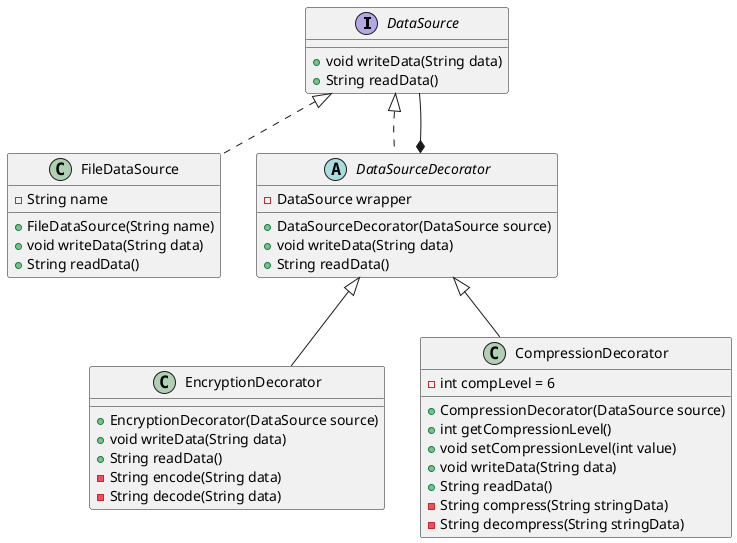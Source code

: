 @startuml
interface DataSource {
    +void writeData(String data)
    +String readData()
}

class FileDataSource {
    - String name
    + FileDataSource(String name)
    + void writeData(String data)
    + String readData()
}

abstract class DataSourceDecorator {
    - DataSource wrapper
    + DataSourceDecorator(DataSource source)
    + void writeData(String data)
    + String readData()
}

class EncryptionDecorator {
    + EncryptionDecorator(DataSource source)
    + void writeData(String data)
    + String readData()
    - String encode(String data)
    - String decode(String data)
}

class CompressionDecorator {
    - int compLevel = 6
    + CompressionDecorator(DataSource source)
    + int getCompressionLevel()
    + void setCompressionLevel(int value)
    + void writeData(String data)
    + String readData()
    - String compress(String stringData)
    - String decompress(String stringData)
}

DataSource <|.. FileDataSource
DataSource <|.. DataSourceDecorator
DataSourceDecorator <|-- EncryptionDecorator
DataSourceDecorator <|-- CompressionDecorator
DataSourceDecorator *-- DataSource
@enduml